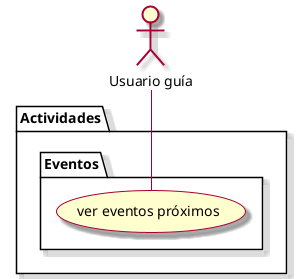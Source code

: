 @startuml

skin rose

actor “Usuario guía” as main

package “Actividades” {
  package “Eventos” {
    main -- (ver eventos próximos)
  }
}
@enduml